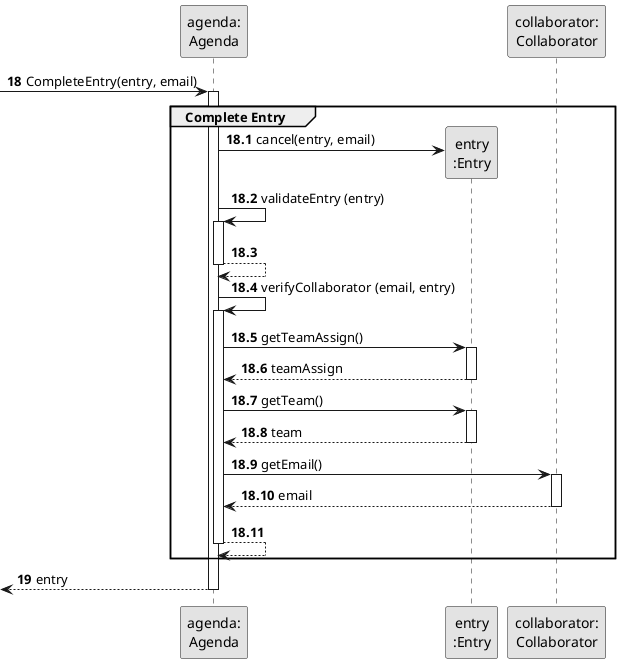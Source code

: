 @startuml
skinparam monochrome true
skinparam packageStyle rectangle
skinparam shadowing false

autonumber

'hide footbox

participant "agenda:\nAgenda" as AGENDA
participant "entry\n:Entry" as ENTRY
participant "collaborator:\nCollaborator" as USER

autonumber 18

 -> AGENDA : CompleteEntry(entry, email)
autonumber 18.1
activate AGENDA
    group Complete Entry

            AGENDA -> ENTRY** : cancel(entry, email)

                            AGENDA -> AGENDA: validateEntry (entry)
                            activate AGENDA

                            AGENDA --> AGENDA
                            deactivate AGENDA

                            AGENDA -> AGENDA: verifyCollaborator (email, entry)
                            activate AGENDA

                                AGENDA -> ENTRY: getTeamAssign()
                                activate ENTRY

                                ENTRY --> AGENDA: teamAssign
                                deactivate ENTRY

                                AGENDA -> ENTRY: getTeam()
                                activate ENTRY

                                ENTRY --> AGENDA: team
                                deactivate ENTRY

                                AGENDA -> USER: getEmail()
                                activate USER

                                USER --> AGENDA: email
                                deactivate USER

                            AGENDA --> AGENDA
                            deactivate AGENDA

    end
    autonumber 19
    <-- AGENDA  : entry
deactivate AGENDA

@enduml